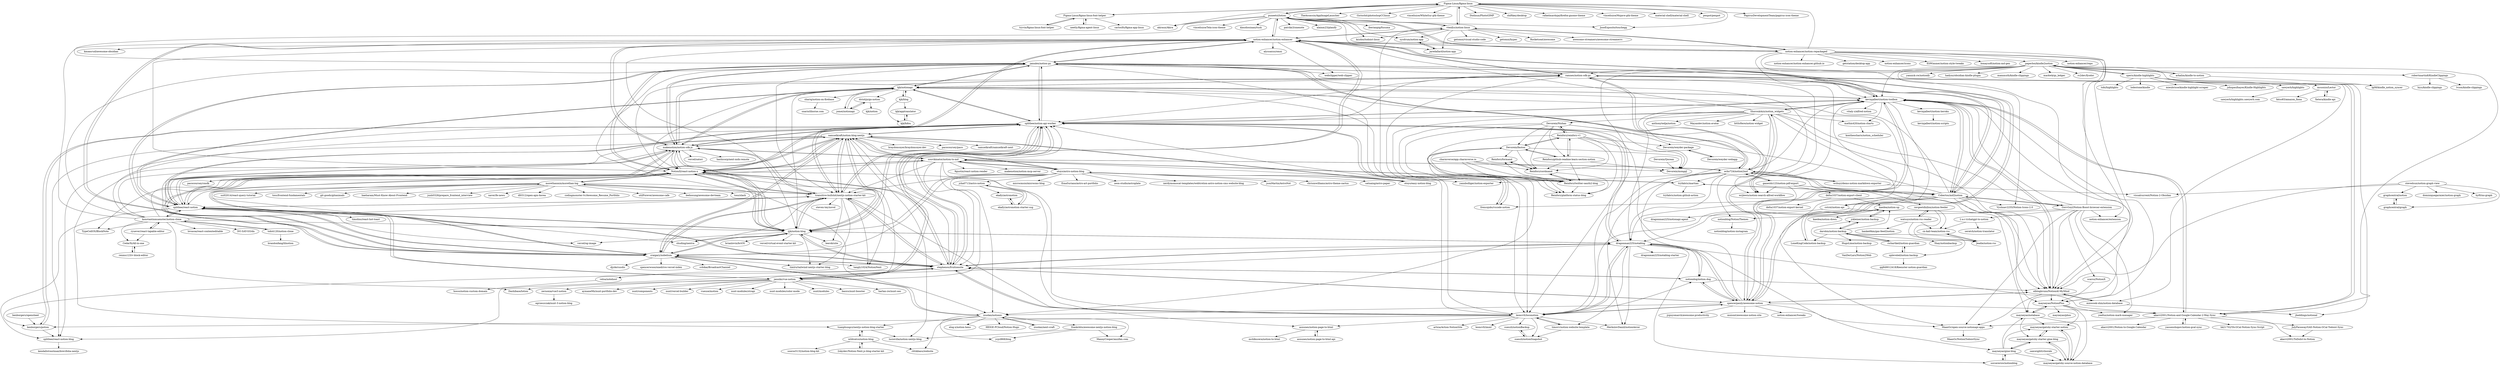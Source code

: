 digraph G {
"Figma-Linux/figma-linux" -> "Figma-Linux/figma-linux-font-helper"
"Figma-Linux/figma-linux" -> "akiraux/Akira" ["e"=1]
"Figma-Linux/figma-linux" -> "puneetsl/lotion"
"Figma-Linux/figma-linux" -> "TheAssassin/AppImageLauncher" ["e"=1]
"Figma-Linux/figma-linux" -> "Gictorbit/photoshopCClinux" ["e"=1]
"Figma-Linux/figma-linux" -> "vinceliuice/WhiteSur-gtk-theme" ["e"=1]
"Figma-Linux/figma-linux" -> "vtenfys/notion-linux"
"Figma-Linux/figma-linux" -> "Diolinux/PhotoGIMP" ["e"=1]
"Figma-Linux/figma-linux" -> "shiftkey/desktop" ["e"=1]
"Figma-Linux/figma-linux" -> "rafaelmardojai/firefox-gnome-theme" ["e"=1]
"Figma-Linux/figma-linux" -> "vinceliuice/Mojave-gtk-theme" ["e"=1]
"Figma-Linux/figma-linux" -> "material-shell/material-shell" ["e"=1]
"Figma-Linux/figma-linux" -> "penpot/penpot" ["e"=1]
"Figma-Linux/figma-linux" -> "JoseExposito/touchegg" ["e"=1]
"Figma-Linux/figma-linux" -> "PapirusDevelopmentTeam/papirus-icon-theme" ["e"=1]
"jamalex/notion-py" -> "ramnes/notion-sdk-py"
"jamalex/notion-py" -> "kjk/notionapi"
"jamalex/notion-py" -> "Cobertos/md2notion"
"jamalex/notion-py" -> "notion-enhancer/notion-enhancer"
"jamalex/notion-py" -> "kevinjalbert/notion-toolbox"
"jamalex/notion-py" -> "makenotion/notion-sdk-js"
"jamalex/notion-py" -> "NotionX/react-notion-x"
"jamalex/notion-py" -> "splitbee/notion-api-worker"
"jamalex/notion-py" -> "splitbee/react-notion"
"jamalex/notion-py" -> "transitive-bullshit/nextjs-notion-starter-kit"
"jamalex/notion-py" -> "ijjk/notion-blog"
"jamalex/notion-py" -> "echo724/notion2md"
"jamalex/notion-py" -> "wrjlewis/notion-search-alfred-workflow" ["e"=1]
"jamalex/notion-py" -> "leoncvlt/loconotion"
"jamalex/notion-py" -> "webclipper/web-clipper" ["e"=1]
"kevinjalbert/notion-toolbox" -> "elblogbruno/NotionAI-MyMind"
"kevinjalbert/notion-toolbox" -> "wrjlewis/notion-search-alfred-workflow" ["e"=1]
"kevinjalbert/notion-toolbox" -> "mayneyao/NotionPlus"
"kevinjalbert/notion-toolbox" -> "kevinjalbert/notion-heroku"
"kevinjalbert/notion-toolbox" -> "cstrnt/notion-api"
"kevinjalbert/notion-toolbox" -> "spencerpauly/awesome-notion"
"kevinjalbert/notion-toolbox" -> "jamalex/notion-py"
"kevinjalbert/notion-toolbox" -> "Cobertos/md2notion"
"kevinjalbert/notion-toolbox" -> "mayneyao/notabase"
"kevinjalbert/notion-toolbox" -> "vitaly-z/alfred-notion"
"kevinjalbert/notion-toolbox" -> "splitbee/notion-api-worker"
"kevinjalbert/notion-toolbox" -> "kjk/notionapi"
"kevinjalbert/notion-toolbox" -> "mathix420/notion-charts"
"kevinjalbert/notion-toolbox" -> "ShoroukAziz/notion_widgets"
"kevinjalbert/notion-toolbox" -> "akarri2001/Notion-and-Google-Calendar-2-Way-Sync"
"puneetsl/lotion" -> "vtenfys/notion-linux"
"puneetsl/lotion" -> "notion-enhancer/notion-repackaged"
"puneetsl/lotion" -> "sysdrum/notion-app"
"puneetsl/lotion" -> "notion-enhancer/notion-enhancer"
"puneetsl/lotion" -> "krydos/todoist-linux" ["e"=1]
"puneetsl/lotion" -> "Figma-Linux/figma-linux"
"puneetsl/lotion" -> "jamalex/notion-py"
"puneetsl/lotion" -> "jaredallard/notion-app"
"puneetsl/lotion" -> "JoseExposito/touchegg" ["e"=1]
"puneetsl/lotion" -> "iberianpig/fusuma" ["e"=1]
"puneetsl/lotion" -> "vinceliuice/Tela-icon-theme" ["e"=1]
"puneetsl/lotion" -> "klaudiosinani/tusk" ["e"=1]
"puneetsl/lotion" -> "patrikx3/onenote" ["e"=1]
"puneetsl/lotion" -> "alainm23/planify" ["e"=1]
"puneetsl/lotion" -> "akiraux/Akira" ["e"=1]
"tryvin/figma-linux-font-helper" -> "Figma-Linux/figma-linux-font-helper"
"kjk/notionapi" -> "jamalex/notion-py"
"kjk/notionapi" -> "kjk/blog"
"kjk/notionapi" -> "jomei/notionapi"
"kjk/notionapi" -> "splitbee/notion-api-worker"
"kjk/notionapi" -> "kevinjalbert/notion-toolbox"
"kjk/notionapi" -> "dstotijn/go-notion"
"kjk/notionapi" -> "cstrnt/notion-api"
"kjk/notionapi" -> "splitbee/react-notion"
"kjk/notionapi" -> "makenotion/notion-sdk-js"
"kjk/notionapi" -> "shariq/notion-on-firebase"
"kjk/notionapi" -> "NotionX/react-notion-x"
"kjk/notionapi" -> "ijjk/notion-blog"
"kjk/notionapi" -> "leoncvlt/loconotion"
"kjk/notionapi" -> "wrjlewis/notion-search-alfred-workflow" ["e"=1]
"kjk/notionapi" -> "ramnes/notion-sdk-py"
"dragonman225/notablog" -> "dragonman225/notablog-starter"
"dragonman225/notablog" -> "leoncvlt/loconotion"
"dragonman225/notablog" -> "stephenou/fruitionsite"
"dragonman225/notablog" -> "kevinjalbert/notion-toolbox"
"dragonman225/notablog" -> "notiondog/notion.dog"
"dragonman225/notablog" -> "ijjk/notion-blog"
"dragonman225/notablog" -> "splitbee/notion-api-worker"
"dragonman225/notablog" -> "mayneyao/gine-blog"
"dragonman225/notablog" -> "sorcererxw/notionblog"
"dragonman225/notablog" -> "timovv/notion-website-template"
"dragonman225/notablog" -> "spencerpauly/awesome-notion"
"dragonman225/notablog" -> "craigary/nobelium"
"dragonman225/notablog" -> "akarri2001/Notion-and-Google-Calendar-2-Way-Sync"
"dragonman225/notablog" -> "splitbee/react-notion-blog"
"dragonman225/notablog" -> "MerkulovDaniil/notion4ever"
"robertmartin8/KindleClippings" -> "lvzon/kindle-clippings"
"robertmartin8/KindleClippings" -> "lxyu/kindle-clippings"
"sysdrum/notion-app" -> "jaredallard/notion-app"
"jaredallard/notion-app" -> "sysdrum/notion-app"
"cstrnt/notion-api" -> "dragonman225/notionapi-agent"
"cstrnt/notion-api" -> "mayneyao/notabase"
"mayneyao/gine-blog" -> "mayneyao/gatsby-starter-gine-blog"
"mayneyao/gine-blog" -> "sorcererxw/notionblog"
"mayneyao/gine-blog" -> "mayneyao/gatsby-source-notion-database"
"mayneyao/gine-blog" -> "mayneyao/gatsby-starter-notion"
"mayneyao/gine-blog" -> "mayneyao/notabase"
"kevinjalbert/notion-heroku" -> "kevinjalbert/notion-scripts"
"mayneyao/NotionPlus" -> "mayneyao/notabase"
"mayneyao/NotionPlus" -> "mayneyao/gatsby-starter-notion"
"mayneyao/NotionPlus" -> "yeefun/notion-mark-manager"
"mayneyao/NotionPlus" -> "mayneyao/gatsby-source-notion-database"
"mayneyao/NotionPlus" -> "mayneyao/phos"
"sorcererxw/notionblog" -> "mayneyao/gine-blog"
"splitbee/notion-api-worker" -> "splitbee/react-notion"
"splitbee/notion-api-worker" -> "NotionX/react-notion-x"
"splitbee/notion-api-worker" -> "janniks/vue-notion"
"splitbee/notion-api-worker" -> "benborgers/potion"
"splitbee/notion-api-worker" -> "ijjk/notion-blog"
"splitbee/notion-api-worker" -> "splitbee/react-notion-blog"
"splitbee/notion-api-worker" -> "makenotion/notion-sdk-js"
"splitbee/notion-api-worker" -> "kjk/notionapi"
"splitbee/notion-api-worker" -> "frencojobs/vscode-notion"
"splitbee/notion-api-worker" -> "kevinjalbert/notion-toolbox"
"splitbee/notion-api-worker" -> "samuelkraft/notion-blog-nextjs"
"splitbee/notion-api-worker" -> "stephenou/fruitionsite"
"splitbee/notion-api-worker" -> "transitive-bullshit/nextjs-notion-starter-kit"
"splitbee/notion-api-worker" -> "jamalex/notion-py"
"splitbee/notion-api-worker" -> "dragonman225/notablog"
"notion-enhancer/notion-enhancer" -> "notion-enhancer/notion-repackaged"
"notion-enhancer/notion-enhancer" -> "jamalex/notion-py"
"notion-enhancer/notion-enhancer" -> "webclipper/web-clipper" ["e"=1]
"notion-enhancer/notion-enhancer" -> "makenotion/notion-sdk-js"
"notion-enhancer/notion-enhancer" -> "transitive-bullshit/nextjs-notion-starter-kit"
"notion-enhancer/notion-enhancer" -> "puneetsl/lotion"
"notion-enhancer/notion-enhancer" -> "NotionX/react-notion-x"
"notion-enhancer/notion-enhancer" -> "vtenfys/notion-linux"
"notion-enhancer/notion-enhancer" -> "ramnes/notion-sdk-py"
"notion-enhancer/notion-enhancer" -> "craigary/nobelium"
"notion-enhancer/notion-enhancer" -> "alyssaxuu/omni" ["e"=1]
"notion-enhancer/notion-enhancer" -> "ijjk/notion-blog"
"notion-enhancer/notion-enhancer" -> "kmaasrud/awesome-obsidian" ["e"=1]
"notion-enhancer/notion-enhancer" -> "stephenou/fruitionsite"
"notion-enhancer/notion-enhancer" -> "spencerpauly/awesome-notion"
"splitbee/react-notion" -> "splitbee/notion-api-worker"
"splitbee/react-notion" -> "NotionX/react-notion-x"
"splitbee/react-notion" -> "ijjk/notion-blog"
"splitbee/react-notion" -> "transitive-bullshit/nextjs-notion-starter-kit"
"splitbee/react-notion" -> "makenotion/notion-sdk-js"
"splitbee/react-notion" -> "samuelkraft/notion-blog-nextjs"
"splitbee/react-notion" -> "splitbee/react-notion-blog"
"splitbee/react-notion" -> "craigary/nobelium"
"splitbee/react-notion" -> "stephenou/fruitionsite"
"splitbee/react-notion" -> "konstantinmuenster/notion-clone"
"splitbee/react-notion" -> "janniks/vue-notion"
"splitbee/react-notion" -> "kjk/notionapi"
"splitbee/react-notion" -> "vercel/og-image" ["e"=1]
"splitbee/react-notion" -> "timolins/react-hot-toast" ["e"=1]
"splitbee/react-notion" -> "jamalex/notion-py"
"konstantinmuenster/notion-clone" -> "tobi4120/notion-clone"
"konstantinmuenster/notion-clone" -> "ryuever/react-tapable-editor"
"konstantinmuenster/notion-clone" -> "splitbee/react-notion"
"konstantinmuenster/notion-clone" -> "NotionX/react-notion-x"
"konstantinmuenster/notion-clone" -> "TypeCellOS/BlockNote" ["e"=1]
"konstantinmuenster/notion-clone" -> "ijjk/notion-blog"
"konstantinmuenster/notion-clone" -> "lovasoa/react-contenteditable" ["e"=1]
"konstantinmuenster/notion-clone" -> "notion-enhancer/notion-enhancer"
"konstantinmuenster/notion-clone" -> "CedarXi/All-in-one"
"konstantinmuenster/notion-clone" -> "makenotion/notion-sdk-js"
"konstantinmuenster/notion-clone" -> "DO-SAY-GO/dn" ["e"=1]
"konstantinmuenster/notion-clone" -> "Dashibase/lotion" ["e"=1]
"konstantinmuenster/notion-clone" -> "transitive-bullshit/nextjs-notion-starter-kit"
"konstantinmuenster/notion-clone" -> "jamalex/notion-py"
"konstantinmuenster/notion-clone" -> "splitbee/notion-api-worker"
"stephenou/fruitionsite" -> "leoncvlt/loconotion"
"stephenou/fruitionsite" -> "velsa/notehost"
"stephenou/fruitionsite" -> "transitive-bullshit/nextjs-notion-starter-kit"
"stephenou/fruitionsite" -> "NotionX/react-notion-x"
"stephenou/fruitionsite" -> "ijjk/notion-blog"
"stephenou/fruitionsite" -> "notiondog/notion.dog"
"stephenou/fruitionsite" -> "splitbee/notion-api-worker"
"stephenou/fruitionsite" -> "splitbee/react-notion"
"stephenou/fruitionsite" -> "dragonman225/notablog"
"stephenou/fruitionsite" -> "craigary/nobelium"
"stephenou/fruitionsite" -> "notion-enhancer/notion-enhancer"
"stephenou/fruitionsite" -> "janniks/vue-notion"
"stephenou/fruitionsite" -> "samuelkraft/notion-blog-nextjs"
"stephenou/fruitionsite" -> "benborgers/potion"
"stephenou/fruitionsite" -> "spencerpauly/awesome-notion"
"ijjk/notion-blog" -> "transitive-bullshit/nextjs-notion-starter-kit"
"ijjk/notion-blog" -> "NotionX/react-notion-x"
"ijjk/notion-blog" -> "splitbee/react-notion"
"ijjk/notion-blog" -> "samuelkraft/notion-blog-nextjs"
"ijjk/notion-blog" -> "craigary/nobelium"
"ijjk/notion-blog" -> "splitbee/notion-api-worker"
"ijjk/notion-blog" -> "makenotion/notion-sdk-js"
"ijjk/notion-blog" -> "leerob/site" ["e"=1]
"ijjk/notion-blog" -> "vercel/og-image" ["e"=1]
"ijjk/notion-blog" -> "stephenou/fruitionsite"
"ijjk/notion-blog" -> "brianlovin/briOS" ["e"=1]
"ijjk/notion-blog" -> "shuding/nextra" ["e"=1]
"ijjk/notion-blog" -> "vercel/virtual-event-starter-kit" ["e"=1]
"ijjk/notion-blog" -> "dragonman225/notablog"
"ijjk/notion-blog" -> "timlrx/tailwind-nextjs-starter-blog" ["e"=1]
"ganeshh123/notion-pdf-export" -> "elblogbruno/NotionAI-MyMind"
"ganeshh123/notion-pdf-export" -> "delta1037/notion-export-client"
"ganeshh123/notion-pdf-export" -> "dragonman225/notablog"
"ganeshh123/notion-pdf-export" -> "echo724/notion2md"
"ganeshh123/notion-pdf-export" -> "wrjlewis/notion-search-alfred-workflow" ["e"=1]
"ganeshh123/notion-pdf-export" -> "ravgeetdhillon/notion-feeder"
"NotionX/react-notion-x" -> "transitive-bullshit/nextjs-notion-starter-kit"
"NotionX/react-notion-x" -> "splitbee/react-notion"
"NotionX/react-notion-x" -> "makenotion/notion-sdk-js"
"NotionX/react-notion-x" -> "splitbee/notion-api-worker"
"NotionX/react-notion-x" -> "ijjk/notion-blog"
"NotionX/react-notion-x" -> "craigary/nobelium"
"NotionX/react-notion-x" -> "samuelkraft/notion-blog-nextjs"
"NotionX/react-notion-x" -> "souvikinator/notion-to-md"
"NotionX/react-notion-x" -> "stephenou/fruitionsite"
"NotionX/react-notion-x" -> "TypeCellOS/BlockNote" ["e"=1]
"NotionX/react-notion-x" -> "shuding/nextra" ["e"=1]
"NotionX/react-notion-x" -> "pacocoursey/cmdk" ["e"=1]
"NotionX/react-notion-x" -> "jamalex/notion-py"
"NotionX/react-notion-x" -> "morethanmin/morethan-log"
"NotionX/react-notion-x" -> "tangly1024/NotionNext" ["e"=1]
"ShoroukAziz/notion_widgets" -> "anthonytedja/notion"
"ShoroukAziz/notion_widgets" -> "spencerpauly/awesome-notion"
"ShoroukAziz/notion_widgets" -> "kevinjalbert/notion-toolbox"
"ShoroukAziz/notion_widgets" -> "mathix420/notion-charts"
"ShoroukAziz/notion_widgets" -> "elblogbruno/NotionAI-MyMind"
"ShoroukAziz/notion_widgets" -> "izuolan/notionic"
"ShoroukAziz/notion_widgets" -> "splitbee/notion-api-worker"
"ShoroukAziz/notion_widgets" -> "MaaxGr/open-source-notionapi-apps"
"ShoroukAziz/notion_widgets" -> "Devorein/Nishan"
"ShoroukAziz/notion_widgets" -> "notionblog/NotionThemes"
"ShoroukAziz/notion_widgets" -> "notion-enhancer/notion-enhancer"
"ShoroukAziz/notion_widgets" -> "GorvGoyl/Notion-Boost-browser-extension"
"ShoroukAziz/notion_widgets" -> "Mayandev/notion-avatar" ["e"=1]
"ShoroukAziz/notion_widgets" -> "notiondog/notion.dog"
"ShoroukAziz/notion_widgets" -> "httIsHere/notion-widget"
"Figma-Linux/figma-linux-font-helper" -> "neetly/figma-agent-linux"
"Figma-Linux/figma-linux-font-helper" -> "tryvin/figma-linux-font-helper"
"Figma-Linux/figma-linux-font-helper" -> "Figma-Linux/figma-linux"
"Figma-Linux/figma-linux-font-helper" -> "carloslfu/figma-app-linux"
"ryuever/react-tapable-editor" -> "CedarXi/All-in-one"
"ryuever/react-tapable-editor" -> "konstantinmuenster/notion-clone"
"paperboi/kindle2notion" -> "arkalim/kindle-to-notion"
"paperboi/kindle2notion" -> "yannick-cw/notionfy"
"paperboi/kindle2notion" -> "robertmartin8/KindleClippings"
"paperboi/kindle2notion" -> "hadynz/obsidian-kindle-plugin" ["e"=1]
"paperboi/kindle2notion" -> "speric/kindle-highlights"
"paperboi/kindle2notion" -> "mammuth/kindle-clippings"
"paperboi/kindle2notion" -> "elblogbruno/NotionAI-MyMind"
"paperboi/kindle2notion" -> "lg08/kindle_notion_syncer"
"paperboi/kindle2notion" -> "splitbee/notion-api-worker"
"paperboi/kindle2notion" -> "ramnes/notion-sdk-py"
"paperboi/kindle2notion" -> "markwk/qs_ledger" ["e"=1]
"paperboi/kindle2notion" -> "kevinjalbert/notion-toolbox"
"paperboi/kindle2notion" -> "rc2dev/fyodor"
"paperboi/kindle2notion" -> "akarri2001/Notion-and-Google-Calendar-2-Way-Sync"
"paperboi/kindle2notion" -> "leoncvlt/loconotion"
"vtenfys/notion-linux" -> "puneetsl/lotion"
"vtenfys/notion-linux" -> "notion-enhancer/notion-repackaged"
"vtenfys/notion-linux" -> "notion-enhancer/notion-enhancer"
"vtenfys/notion-linux" -> "jaredallard/notion-app"
"vtenfys/notion-linux" -> "Figma-Linux/figma-linux"
"vtenfys/notion-linux" -> "sysdrum/notion-app"
"vtenfys/notion-linux" -> "krydos/todoist-linux" ["e"=1]
"vtenfys/notion-linux" -> "getomni/visual-studio-code" ["e"=1]
"vtenfys/notion-linux" -> "getomni/hyper" ["e"=1]
"vtenfys/notion-linux" -> "frencojobs/vscode-notion"
"vtenfys/notion-linux" -> "Rocketseat/awesome" ["e"=1]
"vtenfys/notion-linux" -> "awesome-streamers/awesome-streamerrc" ["e"=1]
"wshuyi/demo-notion-markdown-exporter" -> "echo724/notion2md"
"wshuyi/demo-notion-markdown-exporter" -> "visualcurrent/Notion-2-Obsidan" ["e"=1]
"GorvGoyl/Notion-Boost-browser-extension" -> "scarsu/NotionX"
"GorvGoyl/Notion-Boost-browser-extension" -> "elblogbruno/NotionAI-MyMind"
"GorvGoyl/Notion-Boost-browser-extension" -> "notionblog/NotionThemes"
"GorvGoyl/Notion-Boost-browser-extension" -> "L-a-r-t/chatgpt-to-notion"
"GorvGoyl/Notion-Boost-browser-extension" -> "notion-enhancer/extension" ["e"=1]
"GorvGoyl/Notion-Boost-browser-extension" -> "kevinjalbert/notion-toolbox"
"GorvGoyl/Notion-Boost-browser-extension" -> "MaaxGr/open-source-notionapi-apps"
"GorvGoyl/Notion-Boost-browser-extension" -> "yeefun/notion-mark-manager"
"GorvGoyl/Notion-Boost-browser-extension" -> "mayneyao/NotionPlus"
"GorvGoyl/Notion-Boost-browser-extension" -> "notion-enhancer/notion-enhancer"
"GorvGoyl/Notion-Boost-browser-extension" -> "Cobertos/md2notion"
"echo724/notion2md" -> "wshuyi/demo-notion-markdown-exporter"
"echo724/notion2md" -> "Cobertos/md2notion"
"echo724/notion2md" -> "souvikinator/notion-to-md"
"echo724/notion2md" -> "ramnes/notion-sdk-py"
"echo724/notion2md" -> "elblogbruno/NotionAI-MyMind"
"echo724/notion2md" -> "tryfabric/martian"
"echo724/notion2md" -> "jamalex/notion-py"
"echo724/notion2md" -> "yannbolliger/notion-exporter"
"echo724/notion2md" -> "MerkulovDaniil/notion4ever"
"echo724/notion2md" -> "ganeshh123/notion-pdf-export"
"echo724/notion2md" -> "kevinjalbert/notion-toolbox"
"echo724/notion2md" -> "leoncvlt/loconotion"
"echo724/notion2md" -> "dragonman225/notablog"
"leoncvlt/loconotion" -> "timovv/notion-website-template"
"leoncvlt/loconotion" -> "stephenou/fruitionsite"
"leoncvlt/loconotion" -> "sueszli/notionSnapshot"
"leoncvlt/loconotion" -> "dragonman225/notablog"
"leoncvlt/loconotion" -> "artxia/Action-NotionSite"
"leoncvlt/loconotion" -> "MerkulovDaniil/notion4ever"
"leoncvlt/loconotion" -> "benborgers/potion"
"leoncvlt/loconotion" -> "spencerpauly/awesome-notion"
"leoncvlt/loconotion" -> "leoncvlt/imml"
"leoncvlt/loconotion" -> "notiondog/notion.dog"
"leoncvlt/loconotion" -> "transitive-bullshit/nextjs-notion-starter-kit"
"leoncvlt/loconotion" -> "asnunes/notion-page-to-html"
"leoncvlt/loconotion" -> "splitbee/notion-api-worker"
"leoncvlt/loconotion" -> "NotionX/react-notion-x"
"leoncvlt/loconotion" -> "sueszli/notionBackup"
"kjk/fofou" -> "kjk/apptranslator"
"mathix420/notion-charts" -> "kontheocharis/notion_scheduler"
"HugoLime/notion-backup" -> "VanDerLars/Notion2Web"
"Cobertos/md2notion" -> "echo724/notion2md"
"Cobertos/md2notion" -> "jamalex/notion-py"
"Cobertos/md2notion" -> "kevinjalbert/notion-toolbox"
"Cobertos/md2notion" -> "tryfabric/martian"
"Cobertos/md2notion" -> "ramnes/notion-sdk-py"
"Cobertos/md2notion" -> "elblogbruno/NotionAI-MyMind"
"Cobertos/md2notion" -> "GorvGoyl/Notion-Boost-browser-extension"
"Cobertos/md2notion" -> "splitbee/notion-api-worker"
"Cobertos/md2notion" -> "cstrnt/notion-api"
"Cobertos/md2notion" -> "leoncvlt/loconotion"
"Cobertos/md2notion" -> "mayneyao/NotionPlus"
"Cobertos/md2notion" -> "dragonman225/notablog"
"Cobertos/md2notion" -> "kjk/notionapi"
"Cobertos/md2notion" -> "Vyshnav2255/Notion-Icons-2.0"
"Cobertos/md2notion" -> "frencojobs/vscode-notion"
"benborgers/potion" -> "splitbee/notion-api-worker"
"benborgers/potion" -> "splitbee/react-notion-blog"
"splitbee/react-notion-blog" -> "kendallstrautman/brevifolia-nextjs" ["e"=1]
"mayneyao/gatsby-source-notion-database" -> "mayneyao/gatsby-starter-notion"
"mayneyao/gatsby-source-notion-database" -> "mayneyao/gatsby-starter-gine-blog"
"asnunes/notion-page-to-html" -> "asnunes/notion-page-to-html-api"
"asnunes/notion-page-to-html" -> "mchlkucera/notion-to-html"
"elblogbruno/NotionAI-MyMind" -> "kevinjalbert/notion-toolbox"
"elblogbruno/NotionAI-MyMind" -> "minwook-shin/notion-database"
"elblogbruno/NotionAI-MyMind" -> "MaaxGr/open-source-notionapi-apps"
"elblogbruno/NotionAI-MyMind" -> "mayneyao/NotionPlus"
"elblogbruno/NotionAI-MyMind" -> "spencerpauly/awesome-notion"
"CedarXi/All-in-one" -> "renmu123/v-block-editor"
"mayneyao/gatsby-starter-notion" -> "mayneyao/gatsby-starter-gine-blog"
"mayneyao/gatsby-starter-notion" -> "mayneyao/gatsby-source-notion-database"
"mayneyao/notabase" -> "mayneyao/gatsby-starter-notion"
"mayneyao/notabase" -> "mayneyao/NotionPlus"
"mayneyao/notabase" -> "mayneyao/gatsby-starter-gine-blog"
"mayneyao/notabase" -> "mayneyao/gatsby-source-notion-database"
"samwightt/chorale" -> "mayneyao/gatsby-source-notion-database"
"mayneyao/gatsby-starter-gine-blog" -> "mayneyao/gatsby-starter-notion"
"mayneyao/gatsby-starter-gine-blog" -> "mayneyao/gine-blog"
"mayneyao/gatsby-starter-gine-blog" -> "mayneyao/gatsby-source-notion-database"
"Devorein/weyder-package" -> "Devorein/weyder-webapp"
"Devorein/Qocean" -> "Devorein/mongql"
"Devorein/weyder-webapp" -> "Devorein/weyder-package"
"akarri2001/Notion-and-Google-Calendar-2-Way-Sync" -> "yassenshopov/notion-gcal-sync"
"akarri2001/Notion-and-Google-Calendar-2-Way-Sync" -> "hk21702/YA-GCal-Notion-Sync-Script"
"akarri2001/Notion-and-Google-Calendar-2-Way-Sync" -> "akarri2001/ToDoIst-to-Notion"
"akarri2001/Notion-and-Google-Calendar-2-Way-Sync" -> "ramnes/notion-sdk-py"
"akarri2001/Notion-and-Google-Calendar-2-Way-Sync" -> "kevinjalbert/notion-toolbox"
"akarri2001/Notion-and-Google-Calendar-2-Way-Sync" -> "JulyFaraway/GAS-Notion-GCal-Todoist-Sync"
"akarri2001/Notion-and-Google-Calendar-2-Way-Sync" -> "akarri2001/Notion-to-Google-Calendar"
"akarri2001/Notion-and-Google-Calendar-2-Way-Sync" -> "MaaxGr/open-source-notionapi-apps"
"craigary/nobelium" -> "transitive-bullshit/nextjs-notion-starter-kit"
"craigary/nobelium" -> "NotionX/react-notion-x"
"craigary/nobelium" -> "ijjk/notion-blog"
"craigary/nobelium" -> "tangly1024/NotionNext" ["e"=1]
"craigary/nobelium" -> "samuelkraft/notion-blog-nextjs"
"craigary/nobelium" -> "izuolan/notionic"
"craigary/nobelium" -> "morethanmin/morethan-log"
"craigary/nobelium" -> "splitbee/react-notion"
"craigary/nobelium" -> "djyde/cusdis" ["e"=1]
"craigary/nobelium" -> "stephenou/fruitionsite"
"craigary/nobelium" -> "spencerwooo/onedrive-vercel-index" ["e"=1]
"craigary/nobelium" -> "timlrx/tailwind-nextjs-starter-blog" ["e"=1]
"craigary/nobelium" -> "notion-enhancer/notion-enhancer"
"craigary/nobelium" -> "makenotion/notion-sdk-js"
"craigary/nobelium" -> "ccbikai/BroadcastChannel" ["e"=1]
"transitive-bullshit/nextjs-notion-starter-kit" -> "NotionX/react-notion-x"
"transitive-bullshit/nextjs-notion-starter-kit" -> "craigary/nobelium"
"transitive-bullshit/nextjs-notion-starter-kit" -> "ijjk/notion-blog"
"transitive-bullshit/nextjs-notion-starter-kit" -> "tangly1024/NotionNext" ["e"=1]
"transitive-bullshit/nextjs-notion-starter-kit" -> "splitbee/react-notion"
"transitive-bullshit/nextjs-notion-starter-kit" -> "makenotion/notion-sdk-js"
"transitive-bullshit/nextjs-notion-starter-kit" -> "samuelkraft/notion-blog-nextjs"
"transitive-bullshit/nextjs-notion-starter-kit" -> "timlrx/tailwind-nextjs-starter-blog" ["e"=1]
"transitive-bullshit/nextjs-notion-starter-kit" -> "leerob/site" ["e"=1]
"transitive-bullshit/nextjs-notion-starter-kit" -> "morethanmin/morethan-log"
"transitive-bullshit/nextjs-notion-starter-kit" -> "stephenou/fruitionsite"
"transitive-bullshit/nextjs-notion-starter-kit" -> "shuding/nextra" ["e"=1]
"transitive-bullshit/nextjs-notion-starter-kit" -> "splitbee/notion-api-worker"
"transitive-bullshit/nextjs-notion-starter-kit" -> "notion-enhancer/notion-enhancer"
"transitive-bullshit/nextjs-notion-starter-kit" -> "steven-tey/novel" ["e"=1]
"makenotion/notion-sdk-js" -> "NotionX/react-notion-x"
"makenotion/notion-sdk-js" -> "transitive-bullshit/nextjs-notion-starter-kit"
"makenotion/notion-sdk-js" -> "splitbee/react-notion"
"makenotion/notion-sdk-js" -> "ijjk/notion-blog"
"makenotion/notion-sdk-js" -> "splitbee/notion-api-worker"
"makenotion/notion-sdk-js" -> "ramnes/notion-sdk-py"
"makenotion/notion-sdk-js" -> "jamalex/notion-py"
"makenotion/notion-sdk-js" -> "souvikinator/notion-to-md"
"makenotion/notion-sdk-js" -> "samuelkraft/notion-blog-nextjs"
"makenotion/notion-sdk-js" -> "notion-enhancer/notion-enhancer"
"makenotion/notion-sdk-js" -> "kjk/notionapi"
"makenotion/notion-sdk-js" -> "craigary/nobelium"
"makenotion/notion-sdk-js" -> "vercel/satori" ["e"=1]
"makenotion/notion-sdk-js" -> "pacocoursey/cmdk" ["e"=1]
"makenotion/notion-sdk-js" -> "hashicorp/next-mdx-remote" ["e"=1]
"speric/kindle-highlights" -> "tobi/highlights"
"speric/kindle-highlights" -> "sawyerh/highlights"
"speric/kindle-highlights" -> "lodestone/kindle"
"speric/kindle-highlights" -> "mieubrisse/kindle-highlight-scraper"
"speric/kindle-highlights" -> "johnpaulhayes/Kindle-Highlights"
"speric/kindle-highlights" -> "msuozzo/Lector"
"speric/kindle-highlights" -> "paperboi/kindle2notion"
"notion-enhancer/notion-repackaged" -> "notion-enhancer/notion-enhancer"
"notion-enhancer/notion-repackaged" -> "vtenfys/notion-linux"
"notion-enhancer/notion-repackaged" -> "puneetsl/lotion"
"notion-enhancer/notion-repackaged" -> "notion-enhancer/repo" ["e"=1]
"notion-enhancer/notion-repackaged" -> "notion-enhancer/extension" ["e"=1]
"notion-enhancer/notion-repackaged" -> "notion-enhancer/notion-enhancer.github.io" ["e"=1]
"notion-enhancer/notion-repackaged" -> "Vyshnav2255/Notion-Icons-2.0"
"notion-enhancer/notion-repackaged" -> "getstation/desktop-app" ["e"=1]
"notion-enhancer/notion-repackaged" -> "kevinjalbert/notion-toolbox"
"notion-enhancer/notion-repackaged" -> "notion-enhancer/icons" ["e"=1]
"notion-enhancer/notion-repackaged" -> "elblogbruno/NotionAI-MyMind"
"notion-enhancer/notion-repackaged" -> "EliWimmer/notion-style-tweaks"
"notion-enhancer/notion-repackaged" -> "paperboi/kindle2notion"
"notion-enhancer/notion-repackaged" -> "Figma-Linux/figma-linux"
"notion-enhancer/notion-repackaged" -> "bonaysoft/notion-md-gen"
"ramnes/notion-sdk-py" -> "jamalex/notion-py"
"ramnes/notion-sdk-py" -> "makenotion/notion-sdk-js"
"ramnes/notion-sdk-py" -> "echo724/notion2md"
"ramnes/notion-sdk-py" -> "akarri2001/Notion-and-Google-Calendar-2-Way-Sync"
"ramnes/notion-sdk-py" -> "jheddings/notional"
"ramnes/notion-sdk-py" -> "Cobertos/md2notion"
"ramnes/notion-sdk-py" -> "notion-enhancer/notion-enhancer"
"ramnes/notion-sdk-py" -> "minwook-shin/notion-database"
"ramnes/notion-sdk-py" -> "splitbee/notion-api-worker"
"ramnes/notion-sdk-py" -> "kevinjalbert/notion-toolbox"
"ramnes/notion-sdk-py" -> "kjk/notionapi"
"ramnes/notion-sdk-py" -> "NotionX/react-notion-x"
"ramnes/notion-sdk-py" -> "leoncvlt/loconotion"
"ramnes/notion-sdk-py" -> "spencerpauly/awesome-notion"
"ramnes/notion-sdk-py" -> "wrjlewis/notion-search-alfred-workflow" ["e"=1]
"stevedsun/notion-graph-view" -> "graphcentral/notion"
"stevedsun/notion-graph-view" -> "dominiquegarmier/notion-graph"
"stevedsun/notion-graph-view" -> "hyf0/no-graph"
"stevedsun/notion-graph-view" -> "graphcentral/graph"
"stevedsun/notion-graph-view" -> "elblogbruno/NotionAI-MyMind"
"stevedsun/notion-graph-view" -> "visualcurrent/Notion-2-Obsidan" ["e"=1]
"janniks/vue-notion" -> "splitbee/notion-api-worker"
"janniks/vue-notion" -> "zernonia/vue3-notion"
"janniks/vue-notion" -> "splitbee/react-notion"
"janniks/vue-notion" -> "nuxt-modules/color-mode" ["e"=1]
"janniks/vue-notion" -> "NotionX/react-notion-x"
"janniks/vue-notion" -> "nuxt/modules" ["e"=1]
"janniks/vue-notion" -> "basics/nuxt-booster" ["e"=1]
"janniks/vue-notion" -> "harlan-zw/nuxt-seo" ["e"=1]
"janniks/vue-notion" -> "Dashibase/lotion" ["e"=1]
"janniks/vue-notion" -> "stephenou/fruitionsite"
"janniks/vue-notion" -> "aymaneMx/nuxt-portfolio-dev" ["e"=1]
"janniks/vue-notion" -> "nuxt/components" ["e"=1]
"janniks/vue-notion" -> "nuxt/vercel-builder" ["e"=1]
"janniks/vue-notion" -> "vueuse/motion" ["e"=1]
"janniks/vue-notion" -> "nuxt-modules/strapi" ["e"=1]
"frencojobs/vscode-notion" -> "splitbee/notion-api-worker"
"jomei/notionapi" -> "dstotijn/go-notion"
"jomei/notionapi" -> "kjk/notionapi"
"MaaxGr/open-source-notionapi-apps" -> "MaaxGr/NotionTodoistSync"
"samuelkraft/notion-blog-nextjs" -> "samuelkraft/samuelkraft-next" ["e"=1]
"samuelkraft/notion-blog-nextjs" -> "ijjk/notion-blog"
"samuelkraft/notion-blog-nextjs" -> "NotionX/react-notion-x"
"samuelkraft/notion-blog-nextjs" -> "transitive-bullshit/nextjs-notion-starter-kit"
"samuelkraft/notion-blog-nextjs" -> "otoyo/astro-notion-blog"
"samuelkraft/notion-blog-nextjs" -> "craigary/nobelium"
"samuelkraft/notion-blog-nextjs" -> "splitbee/react-notion"
"samuelkraft/notion-blog-nextjs" -> "makenotion/notion-sdk-js"
"samuelkraft/notion-blog-nextjs" -> "braydoncoyer/braydoncoyer.dev" ["e"=1]
"samuelkraft/notion-blog-nextjs" -> "otoyo/easy-notion-blog"
"samuelkraft/notion-blog-nextjs" -> "splitbee/notion-api-worker"
"samuelkraft/notion-blog-nextjs" -> "splitbee/react-notion-blog"
"samuelkraft/notion-blog-nextjs" -> "pacocoursey/paco" ["e"=1]
"samuelkraft/notion-blog-nextjs" -> "tuanphungcz/nextjs-notion-blog-starter"
"samuelkraft/notion-blog-nextjs" -> "luciovilla/notion-nextjs-blog"
"notiondog/notion.dog" -> "spencerpauly/awesome-notion"
"notiondog/notion.dog" -> "stephenou/fruitionsite"
"notiondog/notion.dog" -> "elblogbruno/NotionAI-MyMind"
"darobin/notion-backup" -> "richartkeil/notion-guardian"
"darobin/notion-backup" -> "jckleiner/notion-backup"
"darobin/notion-backup" -> "upleveled/notion-backup"
"darobin/notion-backup" -> "kaedea/notion-up"
"darobin/notion-backup" -> "LoneKingCode/notion-backup"
"darobin/notion-backup" -> "HugoLime/notion-backup"
"darobin/notion-backup" -> "5hay/notionbackup"
"richartkeil/notion-guardian" -> "upleveled/notion-backup"
"richartkeil/notion-guardian" -> "darobin/notion-backup"
"richartkeil/notion-guardian" -> "jckleiner/notion-backup"
"asnunes/notion-page-to-html-api" -> "asnunes/notion-page-to-html"
"tryfabric/martian" -> "tryfabric/notion-github-action"
"tryfabric/martian" -> "souvikinator/notion-to-md"
"tryfabric/martian" -> "Cobertos/md2notion"
"minwook-shin/notion-database" -> "jheddings/notional"
"minwook-shin/notion-database" -> "elblogbruno/NotionAI-MyMind"
"yassenshopov/notion-gcal-sync" -> "akarri2001/Notion-and-Google-Calendar-2-Way-Sync"
"spencerpauly/awesome-notion" -> "elblogbruno/NotionAI-MyMind"
"spencerpauly/awesome-notion" -> "kevinjalbert/notion-toolbox"
"spencerpauly/awesome-notion" -> "ShoroukAziz/notion_widgets"
"spencerpauly/awesome-notion" -> "notiondog/notion.dog"
"spencerpauly/awesome-notion" -> "leoncvlt/loconotion"
"spencerpauly/awesome-notion" -> "splitbee/notion-api-worker"
"spencerpauly/awesome-notion" -> "dragonman225/notablog"
"spencerpauly/awesome-notion" -> "notion-enhancer/notion-enhancer"
"spencerpauly/awesome-notion" -> "akarri2001/Notion-and-Google-Calendar-2-Way-Sync"
"spencerpauly/awesome-notion" -> "mnismt/awesome-notion-site"
"spencerpauly/awesome-notion" -> "izuolan/notionic"
"spencerpauly/awesome-notion" -> "stephenou/fruitionsite"
"spencerpauly/awesome-notion" -> "MaaxGr/open-source-notionapi-apps"
"spencerpauly/awesome-notion" -> "notion-enhancer/tweaks" ["e"=1]
"spencerpauly/awesome-notion" -> "jyguyomarch/awesome-productivity" ["e"=1]
"tobi4120/notion-clone" -> "brandonfang/lilnotion"
"tobi4120/notion-clone" -> "konstantinmuenster/notion-clone"
"Devorein/Nishan" -> "Reinforz/reinforz-v1"
"Devorein/Nishan" -> "Devorein/fauton"
"Devorein/Nishan" -> "Reinforz/github-readme-learn-section-notion"
"Devorein/Nishan" -> "Reinforz/twitter-oauth2-blog"
"Devorein/Nishan" -> "Devorein/mongql"
"Devorein/Nishan" -> "Reinforz/cordmand"
"Devorein/Nishan" -> "Reinforz/platform-status-blog"
"Devorein/Nishan" -> "Devorein/weyder-package"
"upleveled/notion-backup" -> "qq849012418/Keenster-notion-guardian"
"upleveled/notion-backup" -> "richartkeil/notion-guardian"
"kjk/blog" -> "kjk/fofou"
"kjk/blog" -> "kjk/apptranslator"
"kjk/blog" -> "kjk/notionapi"
"dstotijn/go-notion" -> "jomei/notionapi"
"dstotijn/go-notion" -> "kjk/notion"
"LoneKingCode/notion-backup" -> "kaedea/notion-up"
"scarsu/NotionX" -> "mayneyao/NotionPlus"
"renmu123/v-block-editor" -> "CedarXi/All-in-one"
"jckleiner/notion-backup" -> "kaedea/notion-up"
"jckleiner/notion-backup" -> "darobin/notion-backup"
"kjk/apptranslator" -> "kjk/fofou"
"JulyFaraway/GAS-Notion-GCal-Todoist-Sync" -> "akarri2001/ToDoIst-to-Notion"
"Reinforz/github-readme-learn-section-notion" -> "Devorein/mongql"
"Reinforz/github-readme-learn-section-notion" -> "Reinforz/cordmand"
"Reinforz/github-readme-learn-section-notion" -> "Devorein/fauton"
"Reinforz/github-readme-learn-section-notion" -> "Reinforz/twitter-oauth2-blog"
"Reinforz/github-readme-learn-section-notion" -> "Reinforz/reinforz-v1"
"Reinforz/reinforz-v1" -> "Devorein/fauton"
"Reinforz/reinforz-v1" -> "Devorein/mongql"
"Reinforz/reinforz-v1" -> "Reinforz/github-readme-learn-section-notion"
"Reinforz/reinforz-v1" -> "Reinforz/cordmand"
"Reinforz/reinforz-v1" -> "Reinforz/twitter-oauth2-blog"
"Reinforz/reinforz-v1" -> "Devorein/Nishan"
"Reinforz/reinforz-v1" -> "Reinforz/platform-status-blog"
"Reinforz/reinforz-v1" -> "Devorein/weyder-package"
"neetly/figma-agent-linux" -> "Figma-Linux/figma-linux-font-helper"
"otoyo/easy-notion-blog" -> "otoyo/astro-notion-blog"
"otoyo/easy-notion-blog" -> "samuelkraft/notion-blog-nextjs"
"izuolan/notionic" -> "izuolan/next-craft"
"izuolan/notionic" -> "MannyCooper/anzifan.com"
"izuolan/notionic" -> "frankcbliu/awesome-nextjs-notion-blog"
"izuolan/notionic" -> "ycjcl868/blog"
"izuolan/notionic" -> "tuanphungcz/nextjs-notion-blog-starter"
"izuolan/notionic" -> "craigary/nobelium"
"izuolan/notionic" -> "elog-x/notion-hexo"
"izuolan/notionic" -> "HEIGE-PCloud/Notion-Hugo"
"izuolan/notionic" -> "rittikbasu/website"
"izuolan/next-craft" -> "izuolan/notionic"
"arkalim/kindle-to-notion" -> "paperboi/kindle2notion"
"arkalim/kindle-to-notion" -> "lg08/kindle_notion_syncer"
"notionblog/NotionThemes" -> "notionblog/notion-instagram" ["e"=1]
"ravgeetdhillon/notion-feeder" -> "watsuyo/notion-rss-reader"
"ravgeetdhillon/notion-feeder" -> "Jeadie/notion-rss"
"ravgeetdhillon/notion-feeder" -> "cn-kali-team/notion-rss"
"benborgers/opensheet" -> "benborgers/potion"
"zernonia/vue3-notion" -> "egrzeszczak/nuxt-3-notion-blog"
"sawyerh/highlights" -> "sawyerh/highlights.sawyerh.com"
"msuozzo/Lector" -> "Xetera/kindle-api"
"msuozzo/Lector" -> "fatso83/amazon_fiona"
"frankcbliu/awesome-nextjs-notion-blog" -> "luciovilla/notion-nextjs-blog"
"frankcbliu/awesome-nextjs-notion-blog" -> "ycjcl868/blog"
"frankcbliu/awesome-nextjs-notion-blog" -> "MannyCooper/anzifan.com"
"souvikinator/notion-to-md" -> "echo724/notion2md"
"souvikinator/notion-to-md" -> "makenotion/notion-sdk-js"
"souvikinator/notion-to-md" -> "NotionX/react-notion-x"
"souvikinator/notion-to-md" -> "tryfabric/martian"
"souvikinator/notion-to-md" -> "asnunes/notion-page-to-html"
"souvikinator/notion-to-md" -> "samuelkraft/notion-blog-nextjs"
"souvikinator/notion-to-md" -> "splitbee/notion-api-worker"
"souvikinator/notion-to-md" -> "transitive-bullshit/nextjs-notion-starter-kit"
"souvikinator/notion-to-md" -> "yannbolliger/notion-exporter"
"souvikinator/notion-to-md" -> "otoyo/astro-notion-blog"
"souvikinator/notion-to-md" -> "9gustin/react-notion-render"
"souvikinator/notion-to-md" -> "stephenou/fruitionsite"
"souvikinator/notion-to-md" -> "janniks/vue-notion"
"souvikinator/notion-to-md" -> "makenotion/notion-mcp-server" ["e"=1]
"souvikinator/notion-to-md" -> "splitbee/react-notion"
"kaedea/notion-up" -> "jckleiner/notion-backup"
"kaedea/notion-up" -> "LoneKingCode/notion-backup"
"kaedea/notion-up" -> "kaedea/notion-down"
"timovv/notion-website-template" -> "leoncvlt/loconotion"
"timovv/notion-website-template" -> "sueszli/notionSnapshot"
"watsuyo/notion-rss-reader" -> "ravgeetdhillon/notion-feeder"
"watsuyo/notion-rss-reader" -> "Jeadie/notion-rss"
"watsuyo/notion-rss-reader" -> "hankei6km/gas-feed2notion"
"watsuyo/notion-rss-reader" -> "cn-kali-team/notion-rss"
"charmverse/app.charmverse.io" -> "Reinforz/cordmand"
"charmverse/app.charmverse.io" -> "Devorein/mongql"
"charmverse/app.charmverse.io" -> "Reinforz/twitter-oauth2-blog"
"charmverse/app.charmverse.io" -> "Reinforz/platform-status-blog"
"delta1037/notion-export-client" -> "delta1037/notion-export-kernel"
"delta1037/notion-export-client" -> "kaedea/notion-up"
"ekafyi/astronotion" -> "ekafyi/astronotion-starter-ssg"
"jcha0713/astro-notion" -> "ekafyi/astronotion-starter-ssg"
"jcha0713/astro-notion" -> "ekafyi/astronotion"
"ekafyi/astronotion-starter-ssg" -> "ekafyi/astronotion"
"ekafyi/astronotion-starter-ssg" -> "jcha0713/astro-notion"
"Devorein/fauton" -> "Reinforz/cordmand"
"Devorein/fauton" -> "Reinforz/twitter-oauth2-blog"
"Devorein/fauton" -> "Reinforz/platform-status-blog"
"Devorein/fauton" -> "Reinforz/github-readme-learn-section-notion"
"Devorein/fauton" -> "Reinforz/reinforz-v1"
"Devorein/fauton" -> "Reinforz/formand"
"Devorein/fauton" -> "Devorein/mongql"
"L-a-r-t/chatgpt-to-notion" -> "cn-kali-team/notion-rss"
"L-a-r-t/chatgpt-to-notion" -> "seratch/notion-translator"
"otoyo/astro-notion-blog" -> "otoyo/easy-notion-blog"
"otoyo/astro-notion-blog" -> "samuelkraft/notion-blog-nextjs"
"otoyo/astro-notion-blog" -> "nerdymomocat-templates/webtrotion-astro-notion-cms-website-blog" ["e"=1]
"otoyo/astro-notion-blog" -> "jcha0713/astro-notion"
"otoyo/astro-notion-blog" -> "ijjk/notion-blog"
"otoyo/astro-notion-blog" -> "izuolan/notionic"
"otoyo/astro-notion-blog" -> "jsonMartin/AstroNot"
"otoyo/astro-notion-blog" -> "chrismwilliams/astro-theme-cactus" ["e"=1]
"otoyo/astro-notion-blog" -> "satnaing/astro-paper" ["e"=1]
"otoyo/astro-notion-blog" -> "souvikinator/notion-to-md"
"otoyo/astro-notion-blog" -> "transitive-bullshit/nextjs-notion-starter-kit"
"otoyo/astro-notion-blog" -> "microcmsio/microcms-blog" ["e"=1]
"otoyo/astro-notion-blog" -> "EmaSuriano/astro-art-portfolio"
"otoyo/astro-notion-blog" -> "craigary/nobelium"
"otoyo/astro-notion-blog" -> "zeon-studio/astroplate" ["e"=1]
"tuanphungcz/nextjs-notion-blog-starter" -> "luciovilla/notion-nextjs-blog"
"tuanphungcz/nextjs-notion-blog-starter" -> "wildcatco/notion-blog"
"morethanmin/morethan-log" -> "transitive-bullshit/nextjs-notion-starter-kit"
"morethanmin/morethan-log" -> "craigary/nobelium"
"morethanmin/morethan-log" -> "toss/slash" ["e"=1]
"morethanmin/morethan-log" -> "ssi02014/react-query-tutorial" ["e"=1]
"morethanmin/morethan-log" -> "toss/frontend-fundamentals" ["e"=1]
"morethanmin/morethan-log" -> "git-goods/gitanimals" ["e"=1]
"morethanmin/morethan-log" -> "baeharam/Must-Know-About-Frontend" ["e"=1]
"morethanmin/morethan-log" -> "NotionX/react-notion-x"
"morethanmin/morethan-log" -> "junh0328/prepare_frontend_interview" ["e"=1]
"morethanmin/morethan-log" -> "izuolan/notionic"
"morethanmin/morethan-log" -> "naver/fe-news" ["e"=1]
"morethanmin/morethan-log" -> "dl0312/open-apis-korea" ["e"=1]
"morethanmin/morethan-log" -> "codingmonster-tv/Awesome_Resume_Portfolio" ["e"=1]
"morethanmin/morethan-log" -> "utilForever/awesome-cafe" ["e"=1]
"morethanmin/morethan-log" -> "leehosung/awesome-devteam" ["e"=1]
"2skydev/Notion-Next.js-blog-starter-kit" -> "wildcatco/notion-blog"
"Xetera/kindle-api" -> "msuozzo/Lector"
"graphcentral/notion" -> "graphcentral/graph"
"graphcentral/graph" -> "graphcentral/notion"
"Jeadie/notion-rss" -> "cn-kali-team/notion-rss"
"Reinforz/twitter-oauth2-blog" -> "Reinforz/cordmand"
"Reinforz/twitter-oauth2-blog" -> "Reinforz/platform-status-blog"
"Reinforz/twitter-oauth2-blog" -> "Reinforz/formand"
"Reinforz/twitter-oauth2-blog" -> "Devorein/fauton"
"Reinforz/cordmand" -> "Reinforz/formand"
"Reinforz/cordmand" -> "Reinforz/twitter-oauth2-blog"
"Reinforz/cordmand" -> "Reinforz/platform-status-blog"
"Reinforz/formand" -> "Reinforz/cordmand"
"wildcatco/notion-blog" -> "rittikbasu/website"
"wildcatco/notion-blog" -> "2skydev/Notion-Next.js-blog-starter-kit"
"wildcatco/notion-blog" -> "sooros5132/notion-blog-kit"
"wildcatco/notion-blog" -> "tuanphungcz/nextjs-notion-blog-starter"
"cn-kali-team/notion-rss" -> "Jeadie/notion-rss"
"sueszli/notionSnapshot" -> "sueszli/notionBackup"
"sueszli/notionBackup" -> "sueszli/notionSnapshot"
"velsa/notehost" -> "hosso/notion-custom-domain"
"shariq/notion-on-firebase" -> "snario/lihorne.com"
"Figma-Linux/figma-linux" ["l"="-6.646,-29.208"]
"Figma-Linux/figma-linux-font-helper" ["l"="-6.571,-29.221"]
"akiraux/Akira" ["l"="-32.826,-29.409"]
"puneetsl/lotion" ["l"="-6.715,-29.199"]
"TheAssassin/AppImageLauncher" ["l"="-14.351,-1.039"]
"Gictorbit/photoshopCClinux" ["l"="-14.25,-0.861"]
"vinceliuice/WhiteSur-gtk-theme" ["l"="-16.189,0.203"]
"vtenfys/notion-linux" ["l"="-6.726,-29.223"]
"Diolinux/PhotoGIMP" ["l"="-14.307,-0.895"]
"shiftkey/desktop" ["l"="-14.396,-0.977"]
"rafaelmardojai/firefox-gnome-theme" ["l"="-16.428,-1.778"]
"vinceliuice/Mojave-gtk-theme" ["l"="-16.198,0.094"]
"material-shell/material-shell" ["l"="-16.605,-1.676"]
"penpot/penpot" ["l"="15.642,-10.543"]
"JoseExposito/touchegg" ["l"="-14.274,-1.152"]
"PapirusDevelopmentTeam/papirus-icon-theme" ["l"="-16.294,0.061"]
"jamalex/notion-py" ["l"="-6.851,-29.195"]
"ramnes/notion-sdk-py" ["l"="-6.848,-29.164"]
"kjk/notionapi" ["l"="-6.897,-29.189"]
"Cobertos/md2notion" ["l"="-6.857,-29.141"]
"notion-enhancer/notion-enhancer" ["l"="-6.823,-29.219"]
"kevinjalbert/notion-toolbox" ["l"="-6.887,-29.13"]
"makenotion/notion-sdk-js" ["l"="-6.863,-29.251"]
"NotionX/react-notion-x" ["l"="-6.891,-29.239"]
"splitbee/notion-api-worker" ["l"="-6.89,-29.208"]
"splitbee/react-notion" ["l"="-6.907,-29.257"]
"transitive-bullshit/nextjs-notion-starter-kit" ["l"="-6.89,-29.283"]
"ijjk/notion-blog" ["l"="-6.933,-29.236"]
"echo724/notion2md" ["l"="-6.824,-29.148"]
"wrjlewis/notion-search-alfred-workflow" ["l"="24.184,-23.402"]
"leoncvlt/loconotion" ["l"="-6.88,-29.164"]
"webclipper/web-clipper" ["l"="-48.281,12.678"]
"elblogbruno/NotionAI-MyMind" ["l"="-6.881,-29.109"]
"mayneyao/NotionPlus" ["l"="-6.929,-29.077"]
"kevinjalbert/notion-heroku" ["l"="-6.83,-29.084"]
"cstrnt/notion-api" ["l"="-6.949,-29.126"]
"spencerpauly/awesome-notion" ["l"="-6.904,-29.158"]
"mayneyao/notabase" ["l"="-6.966,-29.088"]
"vitaly-z/alfred-notion" ["l"="-6.919,-29.095"]
"mathix420/notion-charts" ["l"="-6.945,-29.091"]
"ShoroukAziz/notion_widgets" ["l"="-6.919,-29.12"]
"akarri2001/Notion-and-Google-Calendar-2-Way-Sync" ["l"="-6.855,-29.096"]
"notion-enhancer/notion-repackaged" ["l"="-6.758,-29.167"]
"sysdrum/notion-app" ["l"="-6.685,-29.247"]
"krydos/todoist-linux" ["l"="-17.488,-0.994"]
"jaredallard/notion-app" ["l"="-6.684,-29.229"]
"iberianpig/fusuma" ["l"="-14.238,-1.185"]
"vinceliuice/Tela-icon-theme" ["l"="-16.211,0.078"]
"klaudiosinani/tusk" ["l"="-14.571,-1.614"]
"patrikx3/onenote" ["l"="-14.411,-1.419"]
"alainm23/planify" ["l"="-16.309,-1.703"]
"tryvin/figma-linux-font-helper" ["l"="-6.549,-29.245"]
"kjk/blog" ["l"="-7.006,-29.181"]
"jomei/notionapi" ["l"="-6.8,-29.254"]
"dstotijn/go-notion" ["l"="-6.787,-29.278"]
"shariq/notion-on-firebase" ["l"="-6.989,-29.162"]
"dragonman225/notablog" ["l"="-6.918,-29.171"]
"dragonman225/notablog-starter" ["l"="-6.965,-29.166"]
"stephenou/fruitionsite" ["l"="-6.916,-29.215"]
"notiondog/notion.dog" ["l"="-6.935,-29.157"]
"mayneyao/gine-blog" ["l"="-6.992,-29.103"]
"sorcererxw/notionblog" ["l"="-6.989,-29.129"]
"timovv/notion-website-template" ["l"="-6.909,-29.137"]
"craigary/nobelium" ["l"="-6.931,-29.28"]
"splitbee/react-notion-blog" ["l"="-6.956,-29.214"]
"MerkulovDaniil/notion4ever" ["l"="-6.875,-29.143"]
"robertmartin8/KindleClippings" ["l"="-6.82,-28.96"]
"lvzon/kindle-clippings" ["l"="-6.793,-28.936"]
"lxyu/kindle-clippings" ["l"="-6.804,-28.913"]
"dragonman225/notionapi-agent" ["l"="-7.023,-29.115"]
"mayneyao/gatsby-starter-gine-blog" ["l"="-7.003,-29.08"]
"mayneyao/gatsby-source-notion-database" ["l"="-6.993,-29.062"]
"mayneyao/gatsby-starter-notion" ["l"="-6.983,-29.077"]
"kevinjalbert/notion-scripts" ["l"="-6.796,-29.06"]
"yeefun/notion-mark-manager" ["l"="-6.932,-29.043"]
"mayneyao/phos" ["l"="-6.96,-29.036"]
"janniks/vue-notion" ["l"="-6.847,-29.273"]
"benborgers/potion" ["l"="-6.965,-29.192"]
"frencojobs/vscode-notion" ["l"="-6.803,-29.195"]
"samuelkraft/notion-blog-nextjs" ["l"="-6.946,-29.259"]
"alyssaxuu/omni" ["l"="-7.344,-27.949"]
"kmaasrud/awesome-obsidian" ["l"="-35.453,17.142"]
"konstantinmuenster/notion-clone" ["l"="-6.851,-29.317"]
"vercel/og-image" ["l"="-3.6,-29.881"]
"timolins/react-hot-toast" ["l"="-3.631,-29.698"]
"tobi4120/notion-clone" ["l"="-6.814,-29.364"]
"ryuever/react-tapable-editor" ["l"="-6.85,-29.371"]
"TypeCellOS/BlockNote" ["l"="-3.461,-29.857"]
"lovasoa/react-contenteditable" ["l"="0.48,-28.538"]
"CedarXi/All-in-one" ["l"="-6.846,-29.402"]
"DO-SAY-GO/dn" ["l"="-3.549,-28.574"]
"Dashibase/lotion" ["l"="-7.576,-30.33"]
"velsa/notehost" ["l"="-7.024,-29.225"]
"leerob/site" ["l"="-3.513,-30.032"]
"brianlovin/briOS" ["l"="-3.545,-29.982"]
"shuding/nextra" ["l"="-3.618,-29.971"]
"vercel/virtual-event-starter-kit" ["l"="-3.494,-29.962"]
"timlrx/tailwind-nextjs-starter-blog" ["l"="-3.38,-30.059"]
"ganeshh123/notion-pdf-export" ["l"="-6.782,-29.088"]
"delta1037/notion-export-client" ["l"="-6.643,-29.022"]
"ravgeetdhillon/notion-feeder" ["l"="-6.717,-29.018"]
"souvikinator/notion-to-md" ["l"="-6.857,-29.224"]
"pacocoursey/cmdk" ["l"="-3.661,-29.894"]
"morethanmin/morethan-log" ["l"="-6.929,-29.325"]
"tangly1024/NotionNext" ["l"="46.288,-0.318"]
"anthonytedja/notion" ["l"="-6.956,-29.069"]
"izuolan/notionic" ["l"="-6.98,-29.302"]
"MaaxGr/open-source-notionapi-apps" ["l"="-6.899,-29.098"]
"Devorein/Nishan" ["l"="-6.894,-28.948"]
"notionblog/NotionThemes" ["l"="-6.915,-29.059"]
"GorvGoyl/Notion-Boost-browser-extension" ["l"="-6.881,-29.084"]
"Mayandev/notion-avatar" ["l"="-5.395,17.416"]
"httIsHere/notion-widget" ["l"="-6.97,-29.109"]
"neetly/figma-agent-linux" ["l"="-6.537,-29.21"]
"carloslfu/figma-app-linux" ["l"="-6.521,-29.234"]
"paperboi/kindle2notion" ["l"="-6.868,-29.052"]
"arkalim/kindle-to-notion" ["l"="-6.855,-29.017"]
"yannick-cw/notionfy" ["l"="-6.863,-28.99"]
"hadynz/obsidian-kindle-plugin" ["l"="-35.365,17.276"]
"speric/kindle-highlights" ["l"="-6.952,-28.951"]
"mammuth/kindle-clippings" ["l"="-6.898,-28.998"]
"lg08/kindle_notion_syncer" ["l"="-6.878,-29.013"]
"markwk/qs_ledger" ["l"="25.544,-26.299"]
"rc2dev/fyodor" ["l"="-6.83,-29.006"]
"getomni/visual-studio-code" ["l"="4.032,-20.756"]
"getomni/hyper" ["l"="4.001,-20.745"]
"Rocketseat/awesome" ["l"="4.135,-20.786"]
"awesome-streamers/awesome-streamerrc" ["l"="-12.532,-9.396"]
"wshuyi/demo-notion-markdown-exporter" ["l"="-6.755,-29.11"]
"visualcurrent/Notion-2-Obsidan" ["l"="-35.493,17.327"]
"scarsu/NotionX" ["l"="-6.908,-29.037"]
"L-a-r-t/chatgpt-to-notion" ["l"="-6.782,-29.007"]
"notion-enhancer/extension" ["l"="21.355,3.057"]
"tryfabric/martian" ["l"="-6.803,-29.171"]
"yannbolliger/notion-exporter" ["l"="-6.779,-29.198"]
"sueszli/notionSnapshot" ["l"="-6.868,-29.12"]
"artxia/Action-NotionSite" ["l"="-6.833,-29.129"]
"leoncvlt/imml" ["l"="-6.813,-29.104"]
"asnunes/notion-page-to-html" ["l"="-6.786,-29.153"]
"sueszli/notionBackup" ["l"="-6.851,-29.119"]
"kjk/fofou" ["l"="-7.067,-29.162"]
"kjk/apptranslator" ["l"="-7.053,-29.174"]
"kontheocharis/notion_scheduler" ["l"="-6.97,-29.059"]
"HugoLime/notion-backup" ["l"="-6.48,-28.9"]
"VanDerLars/Notion2Web" ["l"="-6.469,-28.879"]
"Vyshnav2255/Notion-Icons-2.0" ["l"="-6.78,-29.131"]
"kendallstrautman/brevifolia-nextjs" ["l"="10.926,-29.714"]
"asnunes/notion-page-to-html-api" ["l"="-6.753,-29.137"]
"mchlkucera/notion-to-html" ["l"="-6.735,-29.129"]
"minwook-shin/notion-database" ["l"="-6.836,-29.11"]
"renmu123/v-block-editor" ["l"="-6.844,-29.428"]
"samwightt/chorale" ["l"="-7.02,-29.017"]
"Devorein/weyder-package" ["l"="-6.914,-28.922"]
"Devorein/weyder-webapp" ["l"="-6.922,-28.905"]
"Devorein/Qocean" ["l"="-6.853,-28.896"]
"Devorein/mongql" ["l"="-6.868,-28.917"]
"yassenshopov/notion-gcal-sync" ["l"="-6.82,-29.068"]
"hk21702/YA-GCal-Notion-Sync-Script" ["l"="-6.81,-29.042"]
"akarri2001/ToDoIst-to-Notion" ["l"="-6.84,-29.067"]
"JulyFaraway/GAS-Notion-GCal-Todoist-Sync" ["l"="-6.837,-29.056"]
"akarri2001/Notion-to-Google-Calendar" ["l"="-6.851,-29.072"]
"djyde/cusdis" ["l"="-42.246,15.416"]
"spencerwooo/onedrive-vercel-index" ["l"="-45.165,15.168"]
"ccbikai/BroadcastChannel" ["l"="46.407,-0.199"]
"steven-tey/novel" ["l"="-3.418,-29.986"]
"vercel/satori" ["l"="-3.77,-29.905"]
"hashicorp/next-mdx-remote" ["l"="-3.737,-29.997"]
"tobi/highlights" ["l"="-6.993,-28.923"]
"sawyerh/highlights" ["l"="-6.965,-28.886"]
"lodestone/kindle" ["l"="-6.993,-28.949"]
"mieubrisse/kindle-highlight-scraper" ["l"="-6.958,-28.915"]
"johnpaulhayes/Kindle-Highlights" ["l"="-6.973,-28.933"]
"msuozzo/Lector" ["l"="-7.019,-28.884"]
"notion-enhancer/repo" ["l"="21.31,3.082"]
"notion-enhancer/notion-enhancer.github.io" ["l"="21.321,3.043"]
"getstation/desktop-app" ["l"="-17.879,-1.09"]
"notion-enhancer/icons" ["l"="21.335,3.054"]
"EliWimmer/notion-style-tweaks" ["l"="-6.704,-29.158"]
"bonaysoft/notion-md-gen" ["l"="-6.7,-29.138"]
"jheddings/notional" ["l"="-6.806,-29.122"]
"stevedsun/notion-graph-view" ["l"="-7.041,-29.047"]
"graphcentral/notion" ["l"="-7.088,-29.023"]
"dominiquegarmier/notion-graph" ["l"="-7.061,-29.02"]
"hyf0/no-graph" ["l"="-7.079,-29.053"]
"graphcentral/graph" ["l"="-7.077,-29.034"]
"zernonia/vue3-notion" ["l"="-6.783,-29.333"]
"nuxt-modules/color-mode" ["l"="-7.82,-30.426"]
"nuxt/modules" ["l"="-7.739,-30.399"]
"basics/nuxt-booster" ["l"="-7.794,-30.489"]
"harlan-zw/nuxt-seo" ["l"="-7.719,-30.435"]
"aymaneMx/nuxt-portfolio-dev" ["l"="-54.303,5.94"]
"nuxt/components" ["l"="-9.609,-30.831"]
"nuxt/vercel-builder" ["l"="-9.63,-30.859"]
"vueuse/motion" ["l"="-7.665,-30.322"]
"nuxt-modules/strapi" ["l"="-7.754,-30.311"]
"MaaxGr/NotionTodoistSync" ["l"="-6.898,-29.067"]
"samuelkraft/samuelkraft-next" ["l"="11.101,-29.855"]
"otoyo/astro-notion-blog" ["l"="-6.976,-29.272"]
"braydoncoyer/braydoncoyer.dev" ["l"="11.139,-29.906"]
"otoyo/easy-notion-blog" ["l"="-7.001,-29.261"]
"pacocoursey/paco" ["l"="11.076,-29.826"]
"tuanphungcz/nextjs-notion-blog-starter" ["l"="-7.034,-29.314"]
"luciovilla/notion-nextjs-blog" ["l"="-7.009,-29.306"]
"darobin/notion-backup" ["l"="-6.491,-28.936"]
"richartkeil/notion-guardian" ["l"="-6.467,-28.936"]
"jckleiner/notion-backup" ["l"="-6.504,-28.956"]
"upleveled/notion-backup" ["l"="-6.453,-28.922"]
"kaedea/notion-up" ["l"="-6.538,-28.969"]
"LoneKingCode/notion-backup" ["l"="-6.527,-28.946"]
"5hay/notionbackup" ["l"="-6.456,-28.958"]
"tryfabric/notion-github-action" ["l"="-6.732,-29.15"]
"mnismt/awesome-notion-site" ["l"="-6.959,-29.148"]
"notion-enhancer/tweaks" ["l"="21.344,3.031"]
"jyguyomarch/awesome-productivity" ["l"="26.14,-26.198"]
"brandonfang/lilnotion" ["l"="-6.787,-29.399"]
"Reinforz/reinforz-v1" ["l"="-6.894,-28.927"]
"Devorein/fauton" ["l"="-6.88,-28.912"]
"Reinforz/github-readme-learn-section-notion" ["l"="-6.878,-28.927"]
"Reinforz/twitter-oauth2-blog" ["l"="-6.898,-28.913"]
"Reinforz/cordmand" ["l"="-6.89,-28.908"]
"Reinforz/platform-status-blog" ["l"="-6.885,-28.919"]
"qq849012418/Keenster-notion-guardian" ["l"="-6.432,-28.913"]
"kjk/notion" ["l"="-6.758,-29.303"]
"izuolan/next-craft" ["l"="-6.982,-29.34"]
"MannyCooper/anzifan.com" ["l"="-7.027,-29.352"]
"frankcbliu/awesome-nextjs-notion-blog" ["l"="-7.019,-29.334"]
"ycjcl868/blog" ["l"="-7.003,-29.349"]
"elog-x/notion-hexo" ["l"="-6.999,-29.327"]
"HEIGE-PCloud/Notion-Hugo" ["l"="-6.993,-29.375"]
"rittikbasu/website" ["l"="-7.041,-29.333"]
"notionblog/notion-instagram" ["l"="-7.217,-27.94"]
"watsuyo/notion-rss-reader" ["l"="-6.694,-28.996"]
"Jeadie/notion-rss" ["l"="-6.709,-28.986"]
"cn-kali-team/notion-rss" ["l"="-6.728,-28.994"]
"benborgers/opensheet" ["l"="-7.087,-29.197"]
"egrzeszczak/nuxt-3-notion-blog" ["l"="-6.762,-29.355"]
"sawyerh/highlights.sawyerh.com" ["l"="-6.967,-28.856"]
"Xetera/kindle-api" ["l"="-7.031,-28.856"]
"fatso83/amazon_fiona" ["l"="-7.055,-28.873"]
"9gustin/react-notion-render" ["l"="-6.768,-29.257"]
"makenotion/notion-mcp-server" ["l"="41.368,-0.15"]
"kaedea/notion-down" ["l"="-6.515,-28.99"]
"hankei6km/gas-feed2notion" ["l"="-6.671,-28.979"]
"charmverse/app.charmverse.io" ["l"="-6.878,-28.893"]
"delta1037/notion-export-kernel" ["l"="-6.617,-29.012"]
"ekafyi/astronotion" ["l"="-7.104,-29.297"]
"ekafyi/astronotion-starter-ssg" ["l"="-7.088,-29.298"]
"jcha0713/astro-notion" ["l"="-7.064,-29.292"]
"Reinforz/formand" ["l"="-6.895,-28.894"]
"seratch/notion-translator" ["l"="-6.762,-28.974"]
"nerdymomocat-templates/webtrotion-astro-notion-cms-website-blog" ["l"="-7.809,-29.064"]
"jsonMartin/AstroNot" ["l"="-7.02,-29.283"]
"chrismwilliams/astro-theme-cactus" ["l"="-7.754,-29.163"]
"satnaing/astro-paper" ["l"="-7.723,-29.164"]
"microcmsio/microcms-blog" ["l"="5.691,-39.869"]
"EmaSuriano/astro-art-portfolio" ["l"="-7.043,-29.276"]
"zeon-studio/astroplate" ["l"="-7.798,-29.221"]
"wildcatco/notion-blog" ["l"="-7.075,-29.346"]
"toss/slash" ["l"="-5.336,-21.914"]
"ssi02014/react-query-tutorial" ["l"="-5.338,-21.896"]
"toss/frontend-fundamentals" ["l"="-5.363,-21.925"]
"git-goods/gitanimals" ["l"="-4.09,-21.271"]
"baeharam/Must-Know-About-Frontend" ["l"="-5.291,-21.905"]
"junh0328/prepare_frontend_interview" ["l"="-5.335,-21.873"]
"naver/fe-news" ["l"="-5.294,-21.935"]
"dl0312/open-apis-korea" ["l"="-4.175,-21.37"]
"codingmonster-tv/Awesome_Resume_Portfolio" ["l"="-4.078,-21.348"]
"utilForever/awesome-cafe" ["l"="-4.012,-21.331"]
"leehosung/awesome-devteam" ["l"="-4.063,-21.402"]
"2skydev/Notion-Next.js-blog-starter-kit" ["l"="-7.106,-29.361"]
"sooros5132/notion-blog-kit" ["l"="-7.087,-29.373"]
"hosso/notion-custom-domain" ["l"="-7.074,-29.236"]
"snario/lihorne.com" ["l"="-7.026,-29.153"]
}